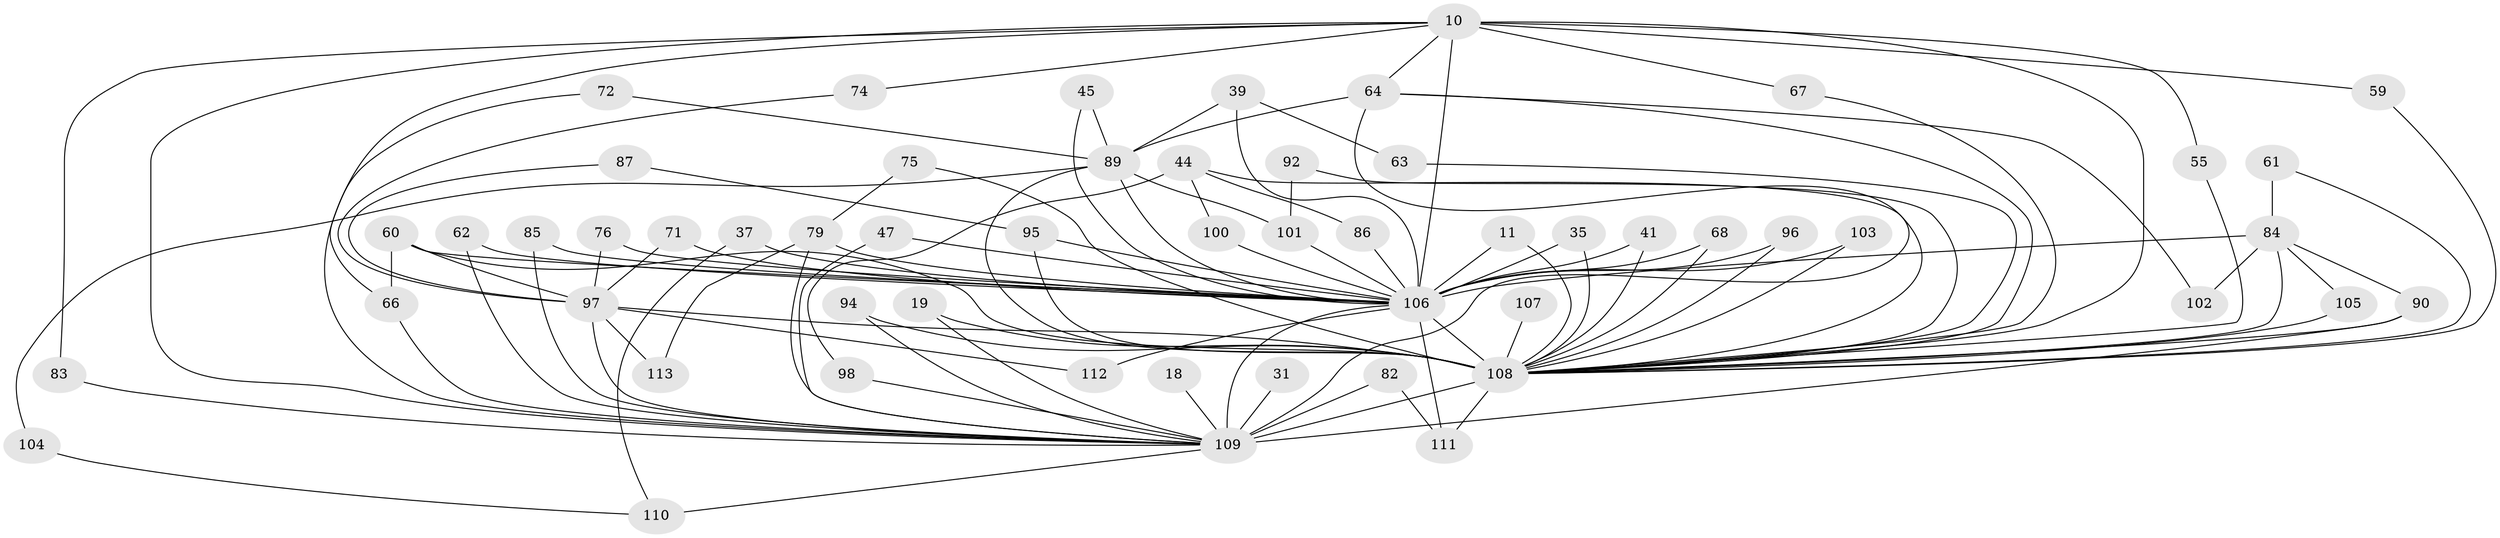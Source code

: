 // original degree distribution, {24: 0.008849557522123894, 22: 0.008849557522123894, 29: 0.008849557522123894, 23: 0.008849557522123894, 15: 0.008849557522123894, 21: 0.008849557522123894, 17: 0.017699115044247787, 33: 0.008849557522123894, 11: 0.008849557522123894, 2: 0.5221238938053098, 5: 0.04424778761061947, 9: 0.017699115044247787, 4: 0.12389380530973451, 3: 0.19469026548672566, 7: 0.008849557522123894}
// Generated by graph-tools (version 1.1) at 2025/46/03/09/25 04:46:23]
// undirected, 56 vertices, 110 edges
graph export_dot {
graph [start="1"]
  node [color=gray90,style=filled];
  10 [super="+5"];
  11;
  18;
  19;
  31;
  35;
  37;
  39 [super="+12"];
  41;
  44 [super="+25"];
  45;
  47;
  55;
  59;
  60 [super="+46"];
  61 [super="+54"];
  62;
  63;
  64 [super="+36"];
  66 [super="+65"];
  67;
  68 [super="+26"];
  71;
  72;
  74;
  75;
  76;
  79 [super="+15"];
  82;
  83;
  84 [super="+58+32+78"];
  85;
  86;
  87;
  89 [super="+88+29"];
  90 [super="+30"];
  92;
  94;
  95 [super="+14"];
  96 [super="+34"];
  97 [super="+56+21+77"];
  98;
  100;
  101 [super="+27"];
  102;
  103;
  104;
  105 [super="+73"];
  106 [super="+49+69+40+52"];
  107;
  108 [super="+93+81+99+9"];
  109 [super="+80+4"];
  110 [super="+38"];
  111 [super="+51+91"];
  112;
  113;
  10 -- 55;
  10 -- 74;
  10 -- 67;
  10 -- 83;
  10 -- 59;
  10 -- 66;
  10 -- 109 [weight=4];
  10 -- 106 [weight=9];
  10 -- 108 [weight=4];
  10 -- 64;
  11 -- 106;
  11 -- 108;
  18 -- 109;
  19 -- 109;
  19 -- 108;
  31 -- 109 [weight=2];
  35 -- 106;
  35 -- 108;
  37 -- 110;
  37 -- 106 [weight=2];
  39 -- 63;
  39 -- 89;
  39 -- 106 [weight=3];
  41 -- 106;
  41 -- 108;
  44 -- 98;
  44 -- 100;
  44 -- 86;
  44 -- 108 [weight=3];
  45 -- 89;
  45 -- 106;
  47 -- 109;
  47 -- 106;
  55 -- 108;
  59 -- 108;
  60 -- 66;
  60 -- 106;
  60 -- 97;
  60 -- 108 [weight=2];
  61 -- 84 [weight=2];
  61 -- 108;
  62 -- 109;
  62 -- 106;
  63 -- 108;
  64 -- 89;
  64 -- 102;
  64 -- 108;
  64 -- 109 [weight=2];
  66 -- 109;
  67 -- 108;
  68 -- 106;
  68 -- 108 [weight=2];
  71 -- 97;
  71 -- 106;
  72 -- 109;
  72 -- 89;
  74 -- 97;
  75 -- 79;
  75 -- 108;
  76 -- 97;
  76 -- 106;
  79 -- 113;
  79 -- 109;
  79 -- 106 [weight=2];
  82 -- 111;
  82 -- 109;
  83 -- 109;
  84 -- 102;
  84 -- 105;
  84 -- 106 [weight=8];
  84 -- 108 [weight=2];
  84 -- 90;
  85 -- 109;
  85 -- 106;
  86 -- 106;
  87 -- 95;
  87 -- 97;
  89 -- 101 [weight=2];
  89 -- 104;
  89 -- 106;
  89 -- 108 [weight=5];
  90 -- 109;
  90 -- 108;
  92 -- 101;
  92 -- 108;
  94 -- 109;
  94 -- 108;
  95 -- 106 [weight=2];
  95 -- 108;
  96 -- 106;
  96 -- 108 [weight=2];
  97 -- 109 [weight=4];
  97 -- 112;
  97 -- 113;
  97 -- 108 [weight=2];
  98 -- 109;
  100 -- 106;
  101 -- 106;
  103 -- 106;
  103 -- 108;
  104 -- 110;
  105 -- 108;
  106 -- 109 [weight=12];
  106 -- 111 [weight=3];
  106 -- 112;
  106 -- 108 [weight=13];
  107 -- 108 [weight=2];
  108 -- 109 [weight=6];
  108 -- 111 [weight=2];
  109 -- 110 [weight=2];
}
